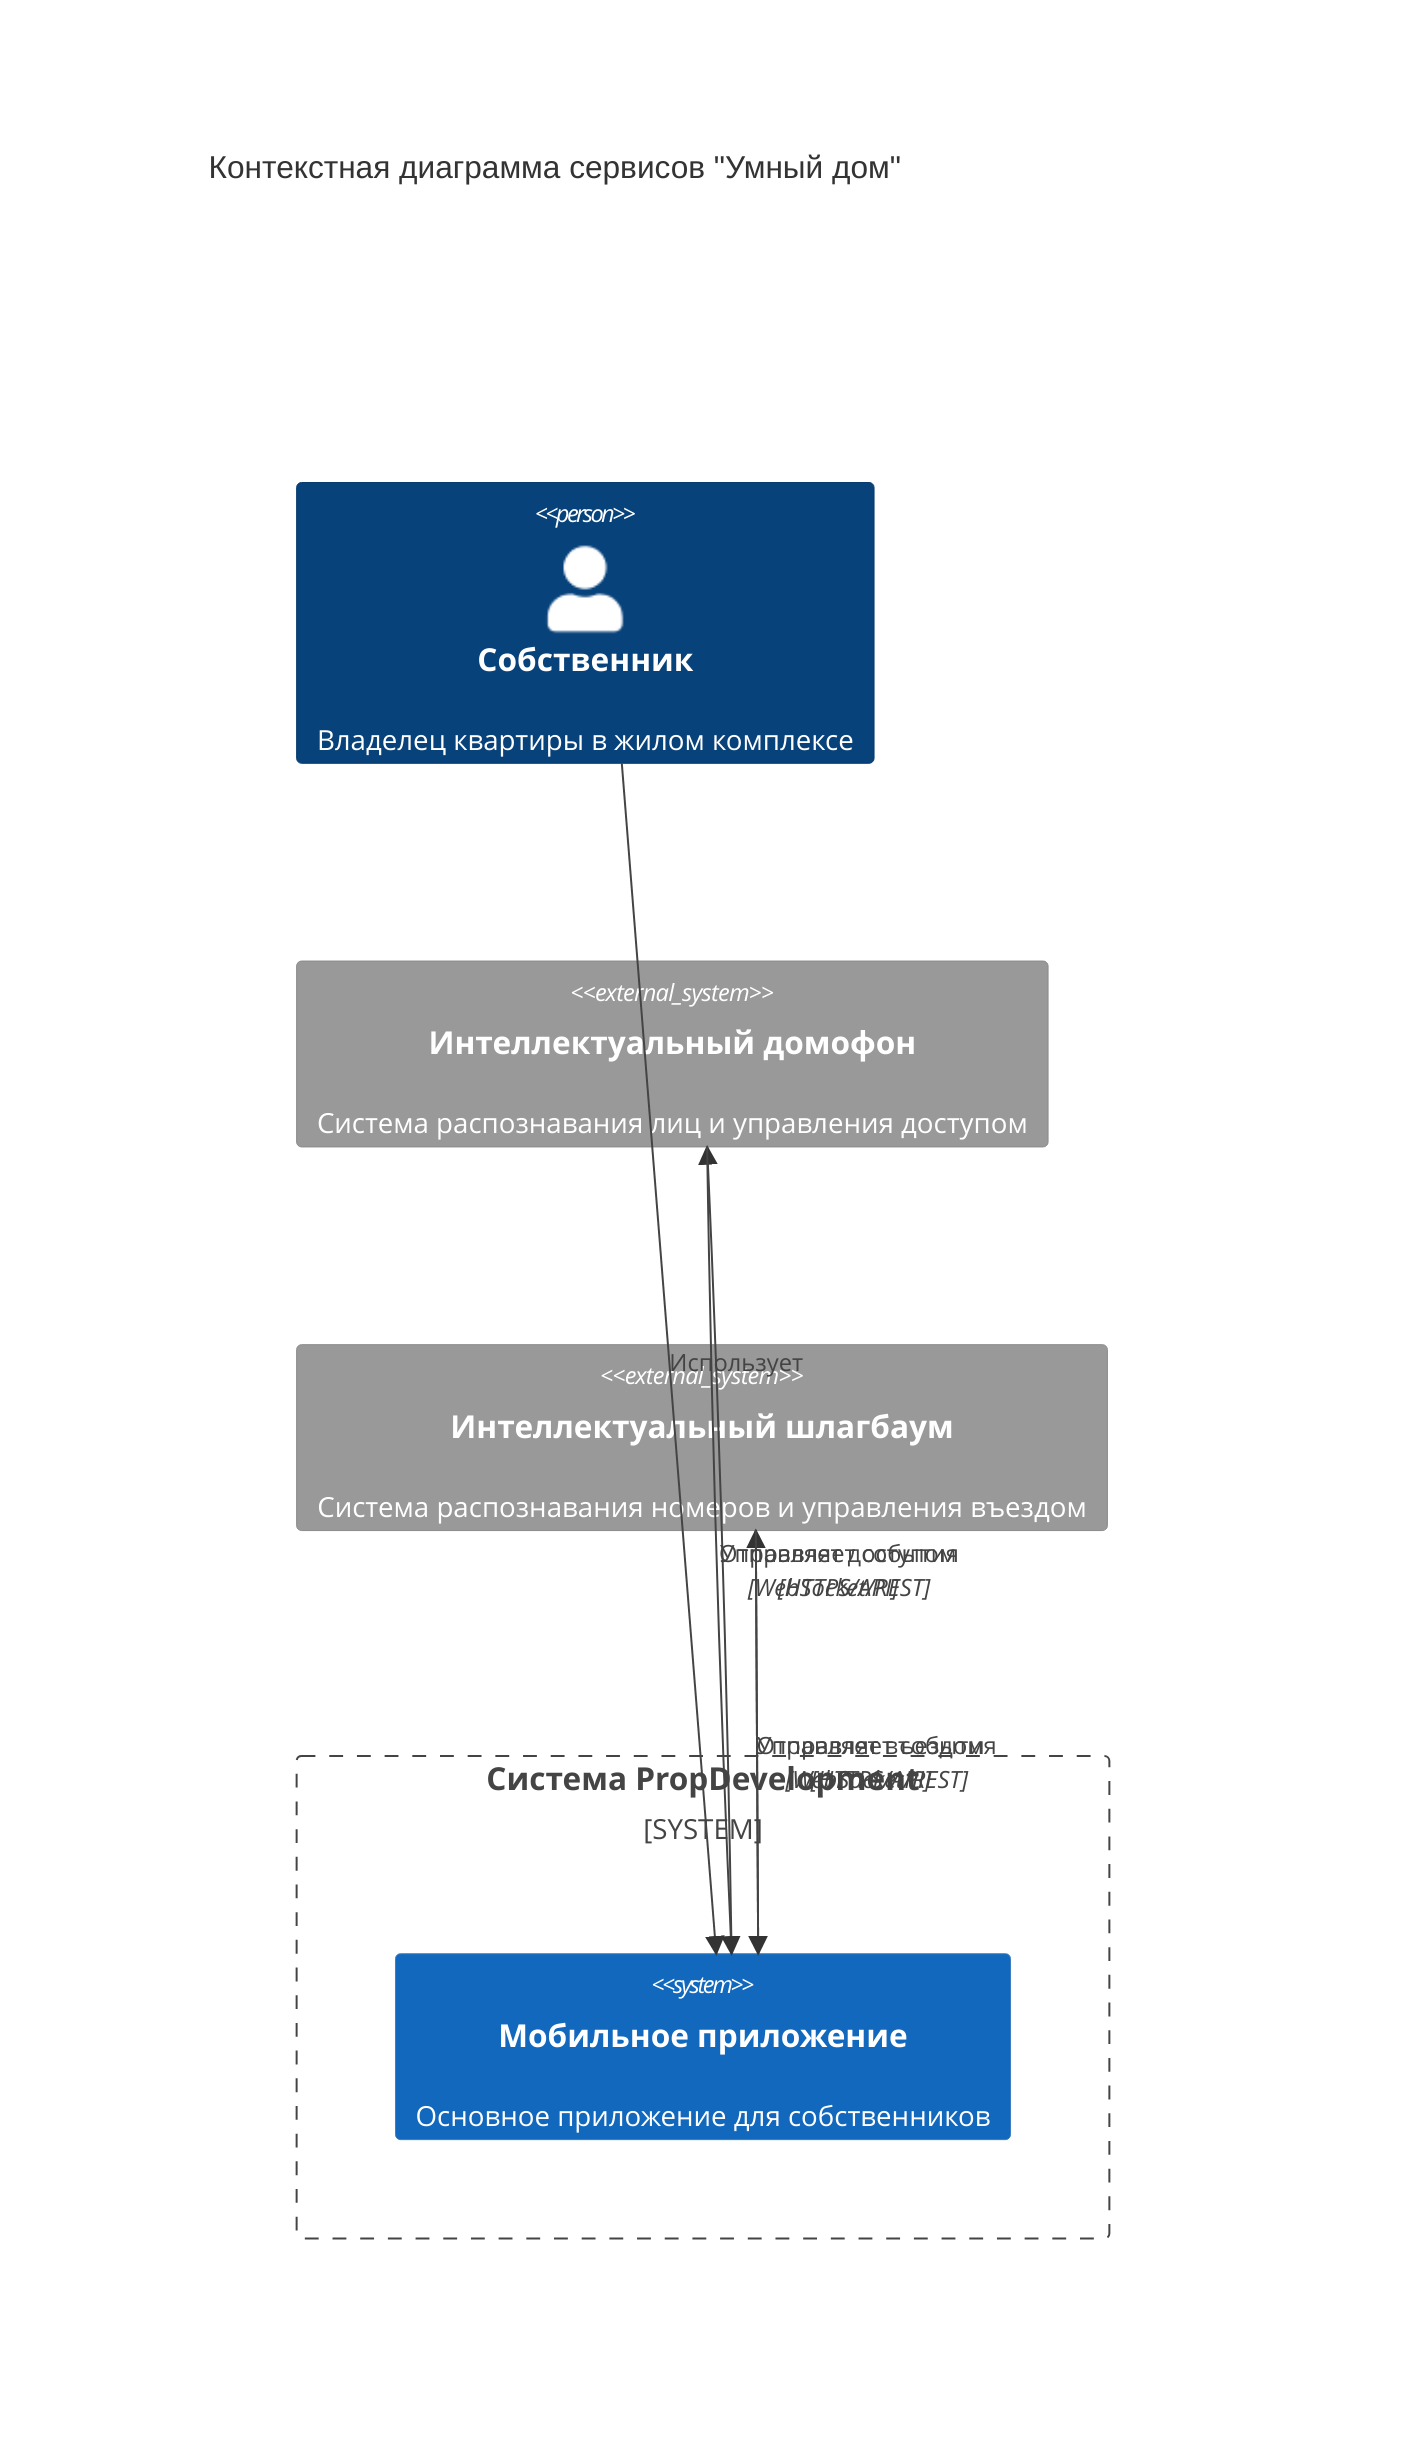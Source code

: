 C4Context
title Контекстная диаграмма сервисов "Умный дом"

Person(owner, "Собственник", "Владелец квартиры в жилом комплексе")

System_Ext(smart_intercom, "Интеллектуальный домофон", "Система распознавания лиц и управления доступом")
System_Ext(smart_barrier, "Интеллектуальный шлагбаум", "Система распознавания номеров и управления въездом")

System_Boundary(propdev, "Система PropDevelopment") {
    System(tenant_app, "Мобильное приложение", "Основное приложение для собственников")
}

Rel(owner, tenant_app, "Использует")
Rel(tenant_app, smart_intercom, "Управляет доступом", "HTTPS/API")
Rel(tenant_app, smart_barrier, "Управляет въездом", "HTTPS/API")
Rel(smart_intercom, tenant_app, "Отправляет события", "WebSocket/REST")
Rel(smart_barrier, tenant_app, "Отправляет события", "WebSocket/REST")